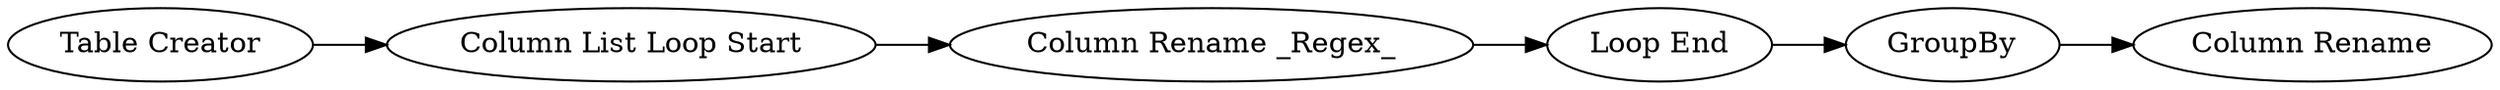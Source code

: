 digraph {
	6 -> 8
	8 -> 10
	7 -> 6
	5 -> 7
	1 -> 5
	5 [label="Column List Loop Start"]
	1 [label="Table Creator"]
	7 [label="Column Rename _Regex_"]
	6 [label="Loop End"]
	8 [label=GroupBy]
	10 [label="Column Rename"]
	rankdir=LR
}
